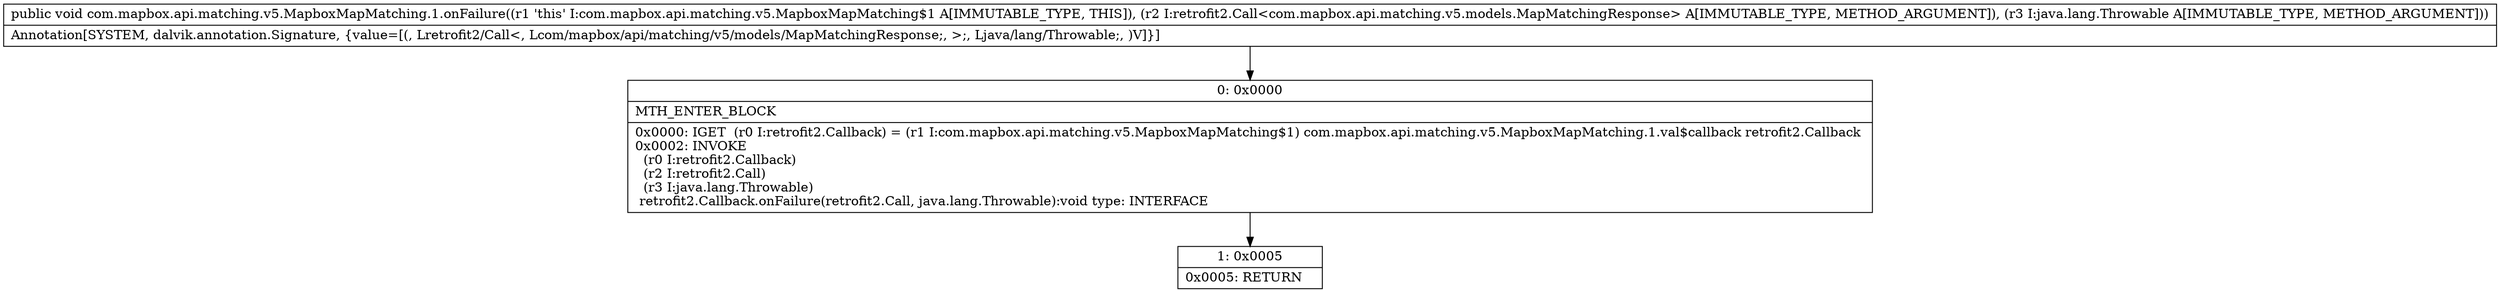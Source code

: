 digraph "CFG forcom.mapbox.api.matching.v5.MapboxMapMatching.1.onFailure(Lretrofit2\/Call;Ljava\/lang\/Throwable;)V" {
Node_0 [shape=record,label="{0\:\ 0x0000|MTH_ENTER_BLOCK\l|0x0000: IGET  (r0 I:retrofit2.Callback) = (r1 I:com.mapbox.api.matching.v5.MapboxMapMatching$1) com.mapbox.api.matching.v5.MapboxMapMatching.1.val$callback retrofit2.Callback \l0x0002: INVOKE  \l  (r0 I:retrofit2.Callback)\l  (r2 I:retrofit2.Call)\l  (r3 I:java.lang.Throwable)\l retrofit2.Callback.onFailure(retrofit2.Call, java.lang.Throwable):void type: INTERFACE \l}"];
Node_1 [shape=record,label="{1\:\ 0x0005|0x0005: RETURN   \l}"];
MethodNode[shape=record,label="{public void com.mapbox.api.matching.v5.MapboxMapMatching.1.onFailure((r1 'this' I:com.mapbox.api.matching.v5.MapboxMapMatching$1 A[IMMUTABLE_TYPE, THIS]), (r2 I:retrofit2.Call\<com.mapbox.api.matching.v5.models.MapMatchingResponse\> A[IMMUTABLE_TYPE, METHOD_ARGUMENT]), (r3 I:java.lang.Throwable A[IMMUTABLE_TYPE, METHOD_ARGUMENT]))  | Annotation[SYSTEM, dalvik.annotation.Signature, \{value=[(, Lretrofit2\/Call\<, Lcom\/mapbox\/api\/matching\/v5\/models\/MapMatchingResponse;, \>;, Ljava\/lang\/Throwable;, )V]\}]\l}"];
MethodNode -> Node_0;
Node_0 -> Node_1;
}

